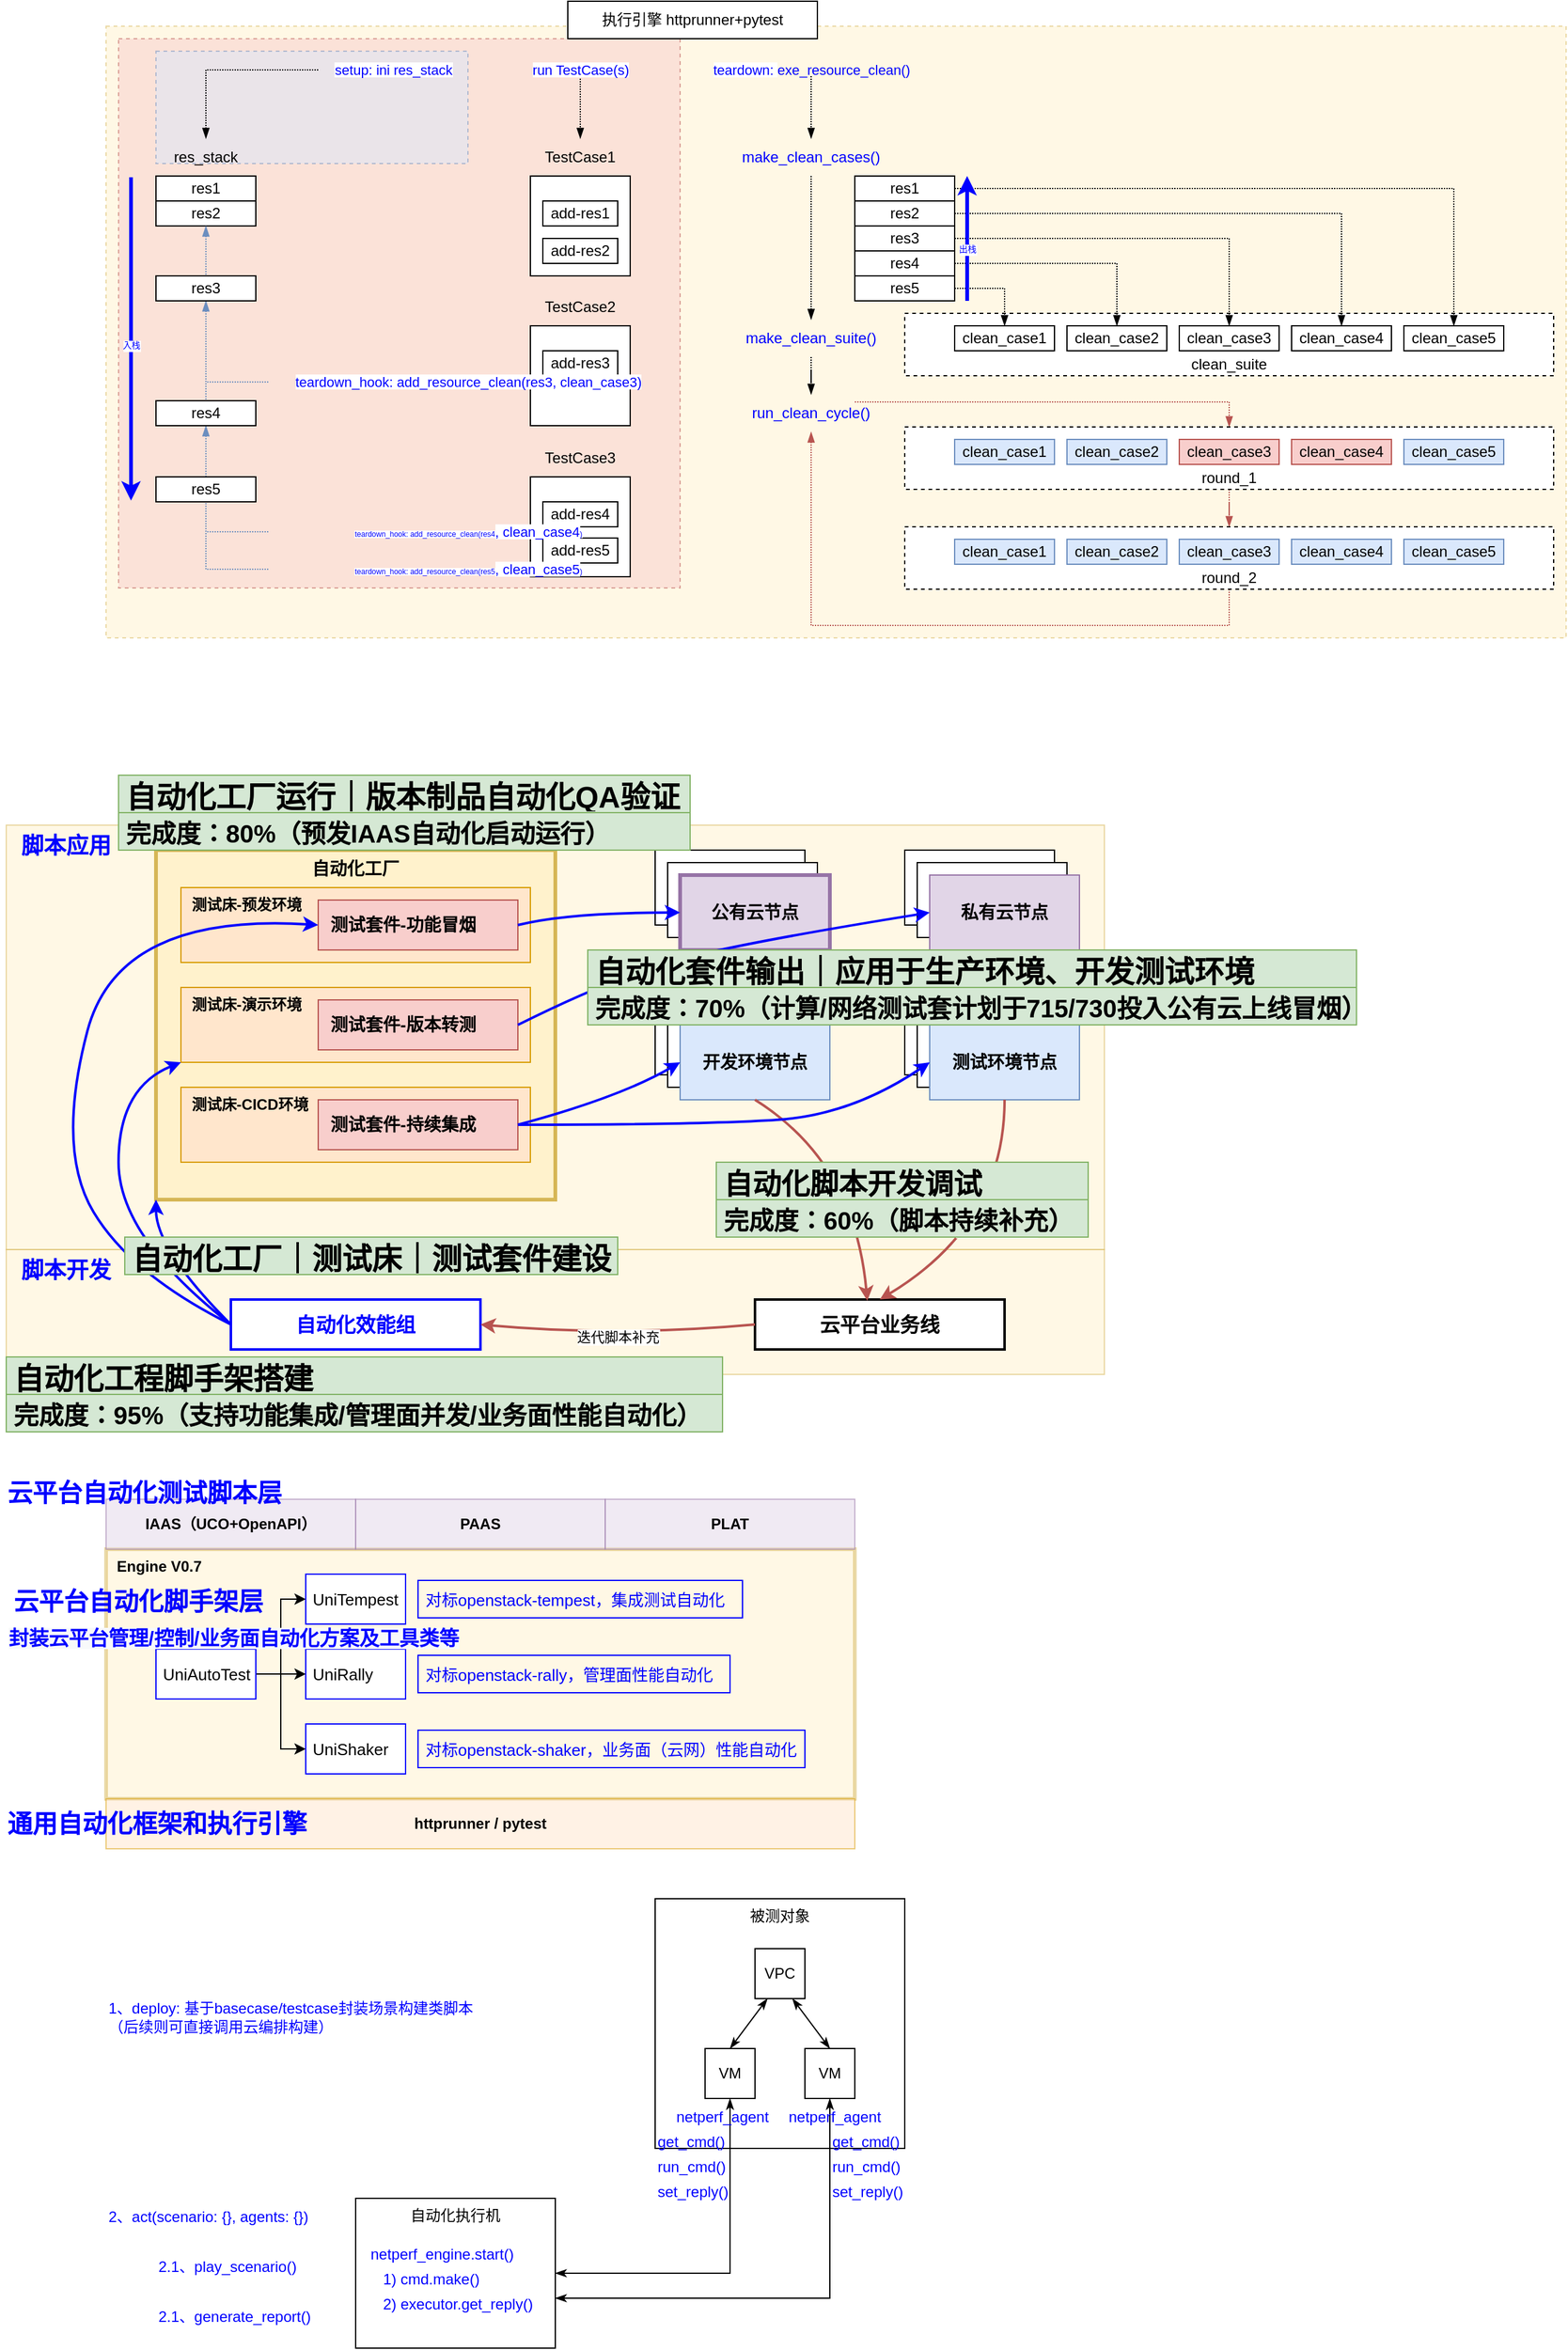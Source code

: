 <mxfile version="18.1.3" type="github">
  <diagram id="tJYI-PwVf6a4DiHToEBC" name="Page-1">
    <mxGraphModel dx="1398" dy="851" grid="1" gridSize="10" guides="1" tooltips="1" connect="1" arrows="1" fold="1" page="1" pageScale="1" pageWidth="4681" pageHeight="3300" math="0" shadow="0">
      <root>
        <mxCell id="0" />
        <mxCell id="1" parent="0" />
        <mxCell id="fPziYvJjwXNe1aWvXMM7-13" value="&amp;nbsp; 脚本应用" style="rounded=0;whiteSpace=wrap;html=1;opacity=50;align=left;verticalAlign=top;fontStyle=1;fontSize=18;fillColor=#fff2cc;strokeColor=#d6b656;fontColor=#0000FF;" vertex="1" parent="1">
          <mxGeometry x="240" y="860" width="880" height="340" as="geometry" />
        </mxCell>
        <mxCell id="QwB-2bUipLfEEIExWKxn-86" value="&amp;nbsp; 脚本开发" style="rounded=0;whiteSpace=wrap;html=1;opacity=50;align=left;verticalAlign=top;fontStyle=1;fontSize=18;fillColor=#fff2cc;strokeColor=#d6b656;fontColor=#0000FF;" parent="1" vertex="1">
          <mxGeometry x="240" y="1200" width="880" height="100" as="geometry" />
        </mxCell>
        <mxCell id="QwB-2bUipLfEEIExWKxn-65" value="被测对象" style="rounded=0;whiteSpace=wrap;html=1;align=center;verticalAlign=top;" parent="1" vertex="1">
          <mxGeometry x="760" y="1720" width="200" height="200" as="geometry" />
        </mxCell>
        <mxCell id="QwB-2bUipLfEEIExWKxn-44" value="&amp;nbsp; Engine V0.7" style="rounded=0;whiteSpace=wrap;html=1;fillColor=#fff2cc;strokeColor=#d6b656;opacity=50;align=left;verticalAlign=top;fontStyle=1;strokeWidth=3;" parent="1" vertex="1">
          <mxGeometry x="320" y="1440" width="600" height="200" as="geometry" />
        </mxCell>
        <mxCell id="ZSM1N3qtKj9A48DfGGsL-1" value="" style="rounded=0;whiteSpace=wrap;html=1;fontFamily=Courier New;fontSize=7;fillColor=#fff2cc;strokeColor=#d6b656;dashed=1;opacity=50;" parent="1" vertex="1">
          <mxGeometry x="320" y="220" width="1170" height="490" as="geometry" />
        </mxCell>
        <mxCell id="ZSM1N3qtKj9A48DfGGsL-2" value="" style="rounded=0;whiteSpace=wrap;html=1;fontFamily=Courier New;fontSize=7;fillColor=#f8cecc;strokeColor=#b85450;dashed=1;opacity=50;" parent="1" vertex="1">
          <mxGeometry x="330" y="230" width="450" height="440" as="geometry" />
        </mxCell>
        <mxCell id="ZSM1N3qtKj9A48DfGGsL-3" value="clean_suite" style="rounded=0;whiteSpace=wrap;html=1;dashed=1;verticalAlign=bottom;" parent="1" vertex="1">
          <mxGeometry x="960" y="450" width="520" height="50" as="geometry" />
        </mxCell>
        <mxCell id="ZSM1N3qtKj9A48DfGGsL-4" value="" style="rounded=0;whiteSpace=wrap;html=1;fontFamily=Courier New;fontSize=7;fillColor=#dae8fc;strokeColor=#6c8ebf;dashed=1;opacity=50;" parent="1" vertex="1">
          <mxGeometry x="360" y="240" width="250" height="90" as="geometry" />
        </mxCell>
        <mxCell id="ZSM1N3qtKj9A48DfGGsL-5" value="res1" style="rounded=0;whiteSpace=wrap;html=1;" parent="1" vertex="1">
          <mxGeometry x="360" y="340" width="80" height="20" as="geometry" />
        </mxCell>
        <mxCell id="ZSM1N3qtKj9A48DfGGsL-6" value="res2" style="rounded=0;whiteSpace=wrap;html=1;" parent="1" vertex="1">
          <mxGeometry x="360" y="360" width="80" height="20" as="geometry" />
        </mxCell>
        <mxCell id="ZSM1N3qtKj9A48DfGGsL-7" value="res_stack" style="text;html=1;strokeColor=none;fillColor=none;align=center;verticalAlign=middle;whiteSpace=wrap;rounded=0;fontSize=12;" parent="1" vertex="1">
          <mxGeometry x="370" y="310" width="60" height="30" as="geometry" />
        </mxCell>
        <mxCell id="ZSM1N3qtKj9A48DfGGsL-8" value="" style="whiteSpace=wrap;html=1;aspect=fixed;" parent="1" vertex="1">
          <mxGeometry x="660" y="340" width="80" height="80" as="geometry" />
        </mxCell>
        <mxCell id="ZSM1N3qtKj9A48DfGGsL-9" value="TestCase1" style="text;html=1;strokeColor=none;fillColor=none;align=center;verticalAlign=middle;whiteSpace=wrap;rounded=0;" parent="1" vertex="1">
          <mxGeometry x="670" y="310" width="60" height="30" as="geometry" />
        </mxCell>
        <mxCell id="ZSM1N3qtKj9A48DfGGsL-10" value="add-res1" style="rounded=0;whiteSpace=wrap;html=1;" parent="1" vertex="1">
          <mxGeometry x="670" y="360" width="60" height="20" as="geometry" />
        </mxCell>
        <mxCell id="ZSM1N3qtKj9A48DfGGsL-11" value="add-res2" style="rounded=0;whiteSpace=wrap;html=1;" parent="1" vertex="1">
          <mxGeometry x="670" y="390" width="60" height="20" as="geometry" />
        </mxCell>
        <mxCell id="ZSM1N3qtKj9A48DfGGsL-12" value="" style="whiteSpace=wrap;html=1;aspect=fixed;" parent="1" vertex="1">
          <mxGeometry x="660" y="460" width="80" height="80" as="geometry" />
        </mxCell>
        <mxCell id="ZSM1N3qtKj9A48DfGGsL-13" value="TestCase2" style="text;html=1;strokeColor=none;fillColor=none;align=center;verticalAlign=middle;whiteSpace=wrap;rounded=0;" parent="1" vertex="1">
          <mxGeometry x="670" y="430" width="60" height="30" as="geometry" />
        </mxCell>
        <mxCell id="ZSM1N3qtKj9A48DfGGsL-14" value="add-res3" style="rounded=0;whiteSpace=wrap;html=1;" parent="1" vertex="1">
          <mxGeometry x="670" y="480" width="60" height="20" as="geometry" />
        </mxCell>
        <mxCell id="ZSM1N3qtKj9A48DfGGsL-15" value="" style="whiteSpace=wrap;html=1;aspect=fixed;" parent="1" vertex="1">
          <mxGeometry x="660" y="581" width="80" height="80" as="geometry" />
        </mxCell>
        <mxCell id="ZSM1N3qtKj9A48DfGGsL-16" value="TestCase3" style="text;html=1;strokeColor=none;fillColor=none;align=center;verticalAlign=middle;whiteSpace=wrap;rounded=0;" parent="1" vertex="1">
          <mxGeometry x="670" y="551" width="60" height="30" as="geometry" />
        </mxCell>
        <mxCell id="ZSM1N3qtKj9A48DfGGsL-17" value="add-res4" style="rounded=0;whiteSpace=wrap;html=1;" parent="1" vertex="1">
          <mxGeometry x="670" y="601" width="60" height="20" as="geometry" />
        </mxCell>
        <mxCell id="ZSM1N3qtKj9A48DfGGsL-18" value="add-res5" style="rounded=0;whiteSpace=wrap;html=1;" parent="1" vertex="1">
          <mxGeometry x="670" y="630" width="60" height="20" as="geometry" />
        </mxCell>
        <mxCell id="ZSM1N3qtKj9A48DfGGsL-19" style="edgeStyle=orthogonalEdgeStyle;rounded=0;orthogonalLoop=1;jettySize=auto;html=1;entryX=0.5;entryY=1;entryDx=0;entryDy=0;dashed=1;dashPattern=1 1;fontFamily=Courier New;fontSize=7;fontColor=#0000FF;endArrow=blockThin;endFill=1;strokeWidth=1;fillColor=#dae8fc;strokeColor=#6c8ebf;" parent="1" source="ZSM1N3qtKj9A48DfGGsL-20" target="ZSM1N3qtKj9A48DfGGsL-6" edge="1">
          <mxGeometry relative="1" as="geometry">
            <Array as="points">
              <mxPoint x="400" y="505" />
            </Array>
          </mxGeometry>
        </mxCell>
        <mxCell id="ZSM1N3qtKj9A48DfGGsL-20" value="&lt;span style=&quot;font-size: 11px; background-color: rgb(255, 255, 255);&quot;&gt;teardown_hook: add_resource_clean(res3, clean_case3)&lt;/span&gt;" style="text;html=1;align=center;verticalAlign=middle;resizable=0;points=[];autosize=1;strokeColor=none;fillColor=none;fontSize=7;fontColor=#0000FF;" parent="1" vertex="1">
          <mxGeometry x="450" y="500" width="320" height="10" as="geometry" />
        </mxCell>
        <mxCell id="ZSM1N3qtKj9A48DfGGsL-21" style="edgeStyle=orthogonalEdgeStyle;rounded=0;orthogonalLoop=1;jettySize=auto;html=1;entryX=0.5;entryY=1;entryDx=0;entryDy=0;dashed=1;dashPattern=1 1;fontFamily=Courier New;fontSize=7;fontColor=#0000FF;endArrow=blockThin;endFill=1;strokeWidth=1;fillColor=#dae8fc;strokeColor=#6c8ebf;" parent="1" source="ZSM1N3qtKj9A48DfGGsL-22" target="ZSM1N3qtKj9A48DfGGsL-25" edge="1">
          <mxGeometry relative="1" as="geometry">
            <Array as="points">
              <mxPoint x="400" y="625" />
            </Array>
          </mxGeometry>
        </mxCell>
        <mxCell id="ZSM1N3qtKj9A48DfGGsL-22" value="&lt;span style=&quot;font-size: 6px; background-color: rgb(255, 255, 255);&quot;&gt;teardown_hook: add_resource_clean(res4&lt;/span&gt;&lt;span style=&quot;font-size: 11px; background-color: rgb(255, 255, 255);&quot;&gt;, clean_case4&lt;/span&gt;&lt;span style=&quot;font-size: 6px; background-color: rgb(255, 255, 255);&quot;&gt;)&lt;/span&gt;" style="text;html=1;align=center;verticalAlign=middle;resizable=0;points=[];autosize=1;strokeColor=none;fillColor=none;fontSize=6;fontColor=#0000FF;" parent="1" vertex="1">
          <mxGeometry x="450" y="620" width="320" height="10" as="geometry" />
        </mxCell>
        <mxCell id="ZSM1N3qtKj9A48DfGGsL-23" style="edgeStyle=orthogonalEdgeStyle;rounded=0;orthogonalLoop=1;jettySize=auto;html=1;entryX=0.5;entryY=1;entryDx=0;entryDy=0;dashed=1;dashPattern=1 1;fontFamily=Courier New;fontSize=7;fontColor=#0000FF;endArrow=blockThin;endFill=1;strokeWidth=1;fillColor=#dae8fc;strokeColor=#6c8ebf;" parent="1" source="ZSM1N3qtKj9A48DfGGsL-24" target="ZSM1N3qtKj9A48DfGGsL-26" edge="1">
          <mxGeometry relative="1" as="geometry">
            <Array as="points">
              <mxPoint x="400" y="655" />
            </Array>
          </mxGeometry>
        </mxCell>
        <mxCell id="ZSM1N3qtKj9A48DfGGsL-24" value="&lt;span style=&quot;font-size: 6px; background-color: rgb(255, 255, 255);&quot;&gt;teardown_hook: add_resource_clean(res5&lt;/span&gt;&lt;span style=&quot;font-size: 11px; background-color: rgb(255, 255, 255);&quot;&gt;, clean_case5&lt;/span&gt;&lt;span style=&quot;font-size: 6px; background-color: rgb(255, 255, 255);&quot;&gt;)&lt;/span&gt;" style="text;html=1;align=center;verticalAlign=middle;resizable=0;points=[];autosize=1;strokeColor=none;fillColor=none;fontSize=6;fontColor=#0000FF;" parent="1" vertex="1">
          <mxGeometry x="450" y="650" width="320" height="10" as="geometry" />
        </mxCell>
        <mxCell id="ZSM1N3qtKj9A48DfGGsL-25" value="res3" style="rounded=0;whiteSpace=wrap;html=1;" parent="1" vertex="1">
          <mxGeometry x="360" y="420" width="80" height="20" as="geometry" />
        </mxCell>
        <mxCell id="ZSM1N3qtKj9A48DfGGsL-26" value="res4" style="rounded=0;whiteSpace=wrap;html=1;" parent="1" vertex="1">
          <mxGeometry x="360" y="520" width="80" height="20" as="geometry" />
        </mxCell>
        <mxCell id="ZSM1N3qtKj9A48DfGGsL-27" value="res5" style="rounded=0;whiteSpace=wrap;html=1;" parent="1" vertex="1">
          <mxGeometry x="360" y="581" width="80" height="20" as="geometry" />
        </mxCell>
        <mxCell id="ZSM1N3qtKj9A48DfGGsL-28" style="edgeStyle=orthogonalEdgeStyle;rounded=0;orthogonalLoop=1;jettySize=auto;html=1;entryX=0.5;entryY=0;entryDx=0;entryDy=0;dashed=1;dashPattern=1 1;fontFamily=Courier New;fontSize=7;fontColor=#00CC00;endArrow=blockThin;endFill=1;strokeWidth=1;" parent="1" source="ZSM1N3qtKj9A48DfGGsL-29" target="ZSM1N3qtKj9A48DfGGsL-7" edge="1">
          <mxGeometry relative="1" as="geometry">
            <Array as="points">
              <mxPoint x="400" y="255" />
            </Array>
          </mxGeometry>
        </mxCell>
        <mxCell id="ZSM1N3qtKj9A48DfGGsL-29" value="&lt;span style=&quot;font-size: 11px; background-color: rgb(255, 255, 255);&quot;&gt;setup: ini res_stack&lt;/span&gt;" style="text;html=1;align=center;verticalAlign=middle;resizable=0;points=[];autosize=1;strokeColor=none;fillColor=none;fontSize=7;fontColor=#0000FF;" parent="1" vertex="1">
          <mxGeometry x="490" y="250" width="120" height="10" as="geometry" />
        </mxCell>
        <mxCell id="ZSM1N3qtKj9A48DfGGsL-30" style="edgeStyle=orthogonalEdgeStyle;rounded=0;orthogonalLoop=1;jettySize=auto;html=1;entryX=0.5;entryY=0;entryDx=0;entryDy=0;dashed=1;dashPattern=1 1;fontFamily=Courier New;fontSize=7;fontColor=#00CC00;endArrow=blockThin;endFill=1;strokeWidth=1;" parent="1" source="ZSM1N3qtKj9A48DfGGsL-31" target="ZSM1N3qtKj9A48DfGGsL-9" edge="1">
          <mxGeometry relative="1" as="geometry" />
        </mxCell>
        <mxCell id="ZSM1N3qtKj9A48DfGGsL-31" value="&lt;span style=&quot;font-size: 11px; background-color: rgb(255, 255, 255);&quot;&gt;run TestCase(s)&lt;/span&gt;" style="text;html=1;align=center;verticalAlign=middle;resizable=0;points=[];autosize=1;strokeColor=none;fillColor=none;fontSize=7;fontColor=#0000FF;" parent="1" vertex="1">
          <mxGeometry x="650" y="250" width="100" height="10" as="geometry" />
        </mxCell>
        <mxCell id="ZSM1N3qtKj9A48DfGGsL-32" style="edgeStyle=orthogonalEdgeStyle;rounded=0;orthogonalLoop=1;jettySize=auto;html=1;entryX=0.5;entryY=0;entryDx=0;entryDy=0;dashed=1;dashPattern=1 1;fontFamily=Courier New;fontSize=7;fontColor=#00CC00;endArrow=blockThin;endFill=1;strokeWidth=1;" parent="1" source="ZSM1N3qtKj9A48DfGGsL-33" target="ZSM1N3qtKj9A48DfGGsL-53" edge="1">
          <mxGeometry relative="1" as="geometry" />
        </mxCell>
        <mxCell id="ZSM1N3qtKj9A48DfGGsL-33" value="&lt;span style=&quot;font-size: 11px; background-color: rgb(255, 255, 255);&quot;&gt;teardown:&amp;nbsp;&lt;/span&gt;&lt;span style=&quot;font-size: 11px;&quot;&gt;exe_resource_clean()&lt;/span&gt;" style="text;html=1;align=center;verticalAlign=middle;resizable=0;points=[];autosize=1;strokeColor=none;fillColor=none;fontSize=7;fontColor=#0000FF;" parent="1" vertex="1">
          <mxGeometry x="790" y="250" width="190" height="10" as="geometry" />
        </mxCell>
        <mxCell id="ZSM1N3qtKj9A48DfGGsL-34" value="执行引擎 httprunner+pytest" style="rounded=0;whiteSpace=wrap;html=1;" parent="1" vertex="1">
          <mxGeometry x="690" y="200" width="200" height="30" as="geometry" />
        </mxCell>
        <mxCell id="ZSM1N3qtKj9A48DfGGsL-35" style="edgeStyle=orthogonalEdgeStyle;rounded=0;orthogonalLoop=1;jettySize=auto;html=1;dashed=1;dashPattern=1 1;fontFamily=Courier New;fontSize=7;fontColor=#00CC00;endArrow=blockThin;endFill=1;strokeWidth=1;" parent="1" source="ZSM1N3qtKj9A48DfGGsL-36" target="ZSM1N3qtKj9A48DfGGsL-55" edge="1">
          <mxGeometry relative="1" as="geometry" />
        </mxCell>
        <mxCell id="ZSM1N3qtKj9A48DfGGsL-36" value="make_clean_suite()" style="text;html=1;strokeColor=none;fillColor=none;align=center;verticalAlign=middle;whiteSpace=wrap;rounded=0;fontColor=#0000FF;" parent="1" vertex="1">
          <mxGeometry x="850" y="455" width="70" height="30" as="geometry" />
        </mxCell>
        <mxCell id="ZSM1N3qtKj9A48DfGGsL-37" style="edgeStyle=orthogonalEdgeStyle;rounded=0;orthogonalLoop=1;jettySize=auto;html=1;dashed=1;dashPattern=1 1;fontFamily=Courier New;fontSize=7;fontColor=#00CC00;endArrow=blockThin;endFill=1;strokeWidth=1;" parent="1" source="ZSM1N3qtKj9A48DfGGsL-38" target="ZSM1N3qtKj9A48DfGGsL-51" edge="1">
          <mxGeometry relative="1" as="geometry" />
        </mxCell>
        <mxCell id="ZSM1N3qtKj9A48DfGGsL-38" value="res1" style="rounded=0;whiteSpace=wrap;html=1;" parent="1" vertex="1">
          <mxGeometry x="920" y="340" width="80" height="20" as="geometry" />
        </mxCell>
        <mxCell id="ZSM1N3qtKj9A48DfGGsL-39" style="edgeStyle=orthogonalEdgeStyle;rounded=0;orthogonalLoop=1;jettySize=auto;html=1;dashed=1;dashPattern=1 1;fontFamily=Courier New;fontSize=7;fontColor=#00CC00;endArrow=blockThin;endFill=1;strokeWidth=1;" parent="1" source="ZSM1N3qtKj9A48DfGGsL-40" target="ZSM1N3qtKj9A48DfGGsL-50" edge="1">
          <mxGeometry relative="1" as="geometry" />
        </mxCell>
        <mxCell id="ZSM1N3qtKj9A48DfGGsL-40" value="res2" style="rounded=0;whiteSpace=wrap;html=1;" parent="1" vertex="1">
          <mxGeometry x="920" y="360" width="80" height="20" as="geometry" />
        </mxCell>
        <mxCell id="ZSM1N3qtKj9A48DfGGsL-41" style="edgeStyle=orthogonalEdgeStyle;rounded=0;orthogonalLoop=1;jettySize=auto;html=1;entryX=0.5;entryY=0;entryDx=0;entryDy=0;dashed=1;dashPattern=1 1;fontFamily=Courier New;fontSize=7;fontColor=#00CC00;endArrow=blockThin;endFill=1;strokeWidth=1;" parent="1" source="ZSM1N3qtKj9A48DfGGsL-42" target="ZSM1N3qtKj9A48DfGGsL-49" edge="1">
          <mxGeometry relative="1" as="geometry" />
        </mxCell>
        <mxCell id="ZSM1N3qtKj9A48DfGGsL-42" value="res3" style="rounded=0;whiteSpace=wrap;html=1;" parent="1" vertex="1">
          <mxGeometry x="920" y="380" width="80" height="20" as="geometry" />
        </mxCell>
        <mxCell id="ZSM1N3qtKj9A48DfGGsL-43" style="edgeStyle=orthogonalEdgeStyle;rounded=0;orthogonalLoop=1;jettySize=auto;html=1;entryX=0.5;entryY=0;entryDx=0;entryDy=0;dashed=1;dashPattern=1 1;fontFamily=Courier New;fontSize=7;fontColor=#00CC00;endArrow=blockThin;endFill=1;strokeWidth=1;" parent="1" source="ZSM1N3qtKj9A48DfGGsL-44" target="ZSM1N3qtKj9A48DfGGsL-48" edge="1">
          <mxGeometry relative="1" as="geometry" />
        </mxCell>
        <mxCell id="ZSM1N3qtKj9A48DfGGsL-44" value="res4" style="rounded=0;whiteSpace=wrap;html=1;" parent="1" vertex="1">
          <mxGeometry x="920" y="400" width="80" height="20" as="geometry" />
        </mxCell>
        <mxCell id="ZSM1N3qtKj9A48DfGGsL-45" style="edgeStyle=orthogonalEdgeStyle;rounded=0;orthogonalLoop=1;jettySize=auto;html=1;entryX=0.5;entryY=0;entryDx=0;entryDy=0;dashed=1;dashPattern=1 1;fontFamily=Courier New;fontSize=7;fontColor=#00CC00;endArrow=blockThin;endFill=1;strokeWidth=1;" parent="1" source="ZSM1N3qtKj9A48DfGGsL-46" target="ZSM1N3qtKj9A48DfGGsL-47" edge="1">
          <mxGeometry relative="1" as="geometry">
            <Array as="points">
              <mxPoint x="1040" y="430" />
            </Array>
          </mxGeometry>
        </mxCell>
        <mxCell id="ZSM1N3qtKj9A48DfGGsL-46" value="res5" style="rounded=0;whiteSpace=wrap;html=1;" parent="1" vertex="1">
          <mxGeometry x="920" y="420" width="80" height="20" as="geometry" />
        </mxCell>
        <mxCell id="ZSM1N3qtKj9A48DfGGsL-47" value="clean_case1" style="rounded=0;whiteSpace=wrap;html=1;" parent="1" vertex="1">
          <mxGeometry x="1000" y="460" width="80" height="20" as="geometry" />
        </mxCell>
        <mxCell id="ZSM1N3qtKj9A48DfGGsL-48" value="clean_case2" style="rounded=0;whiteSpace=wrap;html=1;" parent="1" vertex="1">
          <mxGeometry x="1090" y="460" width="80" height="20" as="geometry" />
        </mxCell>
        <mxCell id="ZSM1N3qtKj9A48DfGGsL-49" value="clean_case3" style="rounded=0;whiteSpace=wrap;html=1;" parent="1" vertex="1">
          <mxGeometry x="1180" y="460" width="80" height="20" as="geometry" />
        </mxCell>
        <mxCell id="ZSM1N3qtKj9A48DfGGsL-50" value="clean_case4" style="rounded=0;whiteSpace=wrap;html=1;" parent="1" vertex="1">
          <mxGeometry x="1270" y="460" width="80" height="20" as="geometry" />
        </mxCell>
        <mxCell id="ZSM1N3qtKj9A48DfGGsL-51" value="clean_case5" style="rounded=0;whiteSpace=wrap;html=1;" parent="1" vertex="1">
          <mxGeometry x="1360" y="460" width="80" height="20" as="geometry" />
        </mxCell>
        <mxCell id="ZSM1N3qtKj9A48DfGGsL-52" style="edgeStyle=orthogonalEdgeStyle;rounded=0;orthogonalLoop=1;jettySize=auto;html=1;dashed=1;dashPattern=1 1;fontFamily=Courier New;fontSize=7;fontColor=#00CC00;endArrow=blockThin;endFill=1;strokeWidth=1;" parent="1" source="ZSM1N3qtKj9A48DfGGsL-53" target="ZSM1N3qtKj9A48DfGGsL-36" edge="1">
          <mxGeometry relative="1" as="geometry" />
        </mxCell>
        <mxCell id="ZSM1N3qtKj9A48DfGGsL-53" value="make_clean_cases()" style="text;html=1;strokeColor=none;fillColor=none;align=center;verticalAlign=middle;whiteSpace=wrap;rounded=0;fontColor=#0000FF;" parent="1" vertex="1">
          <mxGeometry x="850" y="310" width="70" height="30" as="geometry" />
        </mxCell>
        <mxCell id="ZSM1N3qtKj9A48DfGGsL-54" style="edgeStyle=orthogonalEdgeStyle;rounded=0;orthogonalLoop=1;jettySize=auto;html=1;entryX=0.5;entryY=0;entryDx=0;entryDy=0;dashed=1;dashPattern=1 1;fontFamily=Courier New;fontSize=7;fontColor=#00CC00;endArrow=blockThin;endFill=1;strokeWidth=1;fillColor=#f8cecc;strokeColor=#b85450;" parent="1" source="ZSM1N3qtKj9A48DfGGsL-55" target="ZSM1N3qtKj9A48DfGGsL-57" edge="1">
          <mxGeometry relative="1" as="geometry">
            <Array as="points">
              <mxPoint x="1220" y="521" />
            </Array>
          </mxGeometry>
        </mxCell>
        <mxCell id="ZSM1N3qtKj9A48DfGGsL-55" value="run_clean_cycle()" style="text;html=1;strokeColor=none;fillColor=none;align=center;verticalAlign=middle;whiteSpace=wrap;rounded=0;fontColor=#0000FF;" parent="1" vertex="1">
          <mxGeometry x="850" y="515" width="70" height="30" as="geometry" />
        </mxCell>
        <mxCell id="ZSM1N3qtKj9A48DfGGsL-56" style="edgeStyle=orthogonalEdgeStyle;rounded=0;orthogonalLoop=1;jettySize=auto;html=1;entryX=0.5;entryY=0;entryDx=0;entryDy=0;dashed=1;dashPattern=1 1;fontFamily=Courier New;fontSize=7;fontColor=#00CC00;endArrow=blockThin;endFill=1;strokeWidth=1;fillColor=#f8cecc;strokeColor=#b85450;" parent="1" source="ZSM1N3qtKj9A48DfGGsL-57" target="ZSM1N3qtKj9A48DfGGsL-64" edge="1">
          <mxGeometry relative="1" as="geometry" />
        </mxCell>
        <mxCell id="ZSM1N3qtKj9A48DfGGsL-57" value="round_1" style="rounded=0;whiteSpace=wrap;html=1;dashed=1;verticalAlign=bottom;" parent="1" vertex="1">
          <mxGeometry x="960" y="541" width="520" height="50" as="geometry" />
        </mxCell>
        <mxCell id="ZSM1N3qtKj9A48DfGGsL-58" value="clean_case1" style="rounded=0;whiteSpace=wrap;html=1;fillColor=#dae8fc;strokeColor=#6c8ebf;" parent="1" vertex="1">
          <mxGeometry x="1000" y="551" width="80" height="20" as="geometry" />
        </mxCell>
        <mxCell id="ZSM1N3qtKj9A48DfGGsL-59" value="clean_case2" style="rounded=0;whiteSpace=wrap;html=1;fillColor=#dae8fc;strokeColor=#6c8ebf;" parent="1" vertex="1">
          <mxGeometry x="1090" y="551" width="80" height="20" as="geometry" />
        </mxCell>
        <mxCell id="ZSM1N3qtKj9A48DfGGsL-60" value="clean_case3" style="rounded=0;whiteSpace=wrap;html=1;fillColor=#f8cecc;strokeColor=#b85450;" parent="1" vertex="1">
          <mxGeometry x="1180" y="551" width="80" height="20" as="geometry" />
        </mxCell>
        <mxCell id="ZSM1N3qtKj9A48DfGGsL-61" value="clean_case4" style="rounded=0;whiteSpace=wrap;html=1;fillColor=#f8cecc;strokeColor=#b85450;" parent="1" vertex="1">
          <mxGeometry x="1270" y="551" width="80" height="20" as="geometry" />
        </mxCell>
        <mxCell id="ZSM1N3qtKj9A48DfGGsL-62" value="clean_case5" style="rounded=0;whiteSpace=wrap;html=1;fillColor=#dae8fc;strokeColor=#6c8ebf;" parent="1" vertex="1">
          <mxGeometry x="1360" y="551" width="80" height="20" as="geometry" />
        </mxCell>
        <mxCell id="ZSM1N3qtKj9A48DfGGsL-63" style="edgeStyle=orthogonalEdgeStyle;rounded=0;orthogonalLoop=1;jettySize=auto;html=1;entryX=0.5;entryY=1;entryDx=0;entryDy=0;dashed=1;dashPattern=1 1;fontFamily=Courier New;fontSize=7;fontColor=#00CC00;endArrow=blockThin;endFill=1;strokeWidth=1;exitX=0.5;exitY=1;exitDx=0;exitDy=0;fillColor=#f8cecc;strokeColor=#b85450;" parent="1" source="ZSM1N3qtKj9A48DfGGsL-64" target="ZSM1N3qtKj9A48DfGGsL-55" edge="1">
          <mxGeometry relative="1" as="geometry">
            <mxPoint x="960" y="720" as="sourcePoint" />
            <Array as="points">
              <mxPoint x="1220" y="700" />
              <mxPoint x="885" y="700" />
            </Array>
          </mxGeometry>
        </mxCell>
        <mxCell id="ZSM1N3qtKj9A48DfGGsL-64" value="round_2" style="rounded=0;whiteSpace=wrap;html=1;dashed=1;verticalAlign=bottom;" parent="1" vertex="1">
          <mxGeometry x="960" y="621" width="520" height="50" as="geometry" />
        </mxCell>
        <mxCell id="ZSM1N3qtKj9A48DfGGsL-65" value="clean_case1" style="rounded=0;whiteSpace=wrap;html=1;fillColor=#dae8fc;strokeColor=#6c8ebf;" parent="1" vertex="1">
          <mxGeometry x="1000" y="631" width="80" height="20" as="geometry" />
        </mxCell>
        <mxCell id="ZSM1N3qtKj9A48DfGGsL-66" value="clean_case2" style="rounded=0;whiteSpace=wrap;html=1;fillColor=#dae8fc;strokeColor=#6c8ebf;" parent="1" vertex="1">
          <mxGeometry x="1090" y="631" width="80" height="20" as="geometry" />
        </mxCell>
        <mxCell id="ZSM1N3qtKj9A48DfGGsL-67" value="clean_case3" style="rounded=0;whiteSpace=wrap;html=1;fillColor=#dae8fc;strokeColor=#6c8ebf;" parent="1" vertex="1">
          <mxGeometry x="1180" y="631" width="80" height="20" as="geometry" />
        </mxCell>
        <mxCell id="ZSM1N3qtKj9A48DfGGsL-68" value="clean_case4" style="rounded=0;whiteSpace=wrap;html=1;fillColor=#dae8fc;strokeColor=#6c8ebf;" parent="1" vertex="1">
          <mxGeometry x="1270" y="631" width="80" height="20" as="geometry" />
        </mxCell>
        <mxCell id="ZSM1N3qtKj9A48DfGGsL-69" value="clean_case5" style="rounded=0;whiteSpace=wrap;html=1;fillColor=#dae8fc;strokeColor=#6c8ebf;" parent="1" vertex="1">
          <mxGeometry x="1360" y="631" width="80" height="20" as="geometry" />
        </mxCell>
        <mxCell id="ZSM1N3qtKj9A48DfGGsL-70" value="" style="endArrow=classic;html=1;rounded=0;fontFamily=Courier New;fontSize=7;fontColor=#0000FF;strokeWidth=3;fillColor=#dae8fc;strokeColor=#0000FF;" parent="1" edge="1">
          <mxGeometry width="50" height="50" relative="1" as="geometry">
            <mxPoint x="340" y="341.0" as="sourcePoint" />
            <mxPoint x="340" y="600" as="targetPoint" />
          </mxGeometry>
        </mxCell>
        <mxCell id="ZSM1N3qtKj9A48DfGGsL-71" value="入栈" style="edgeLabel;html=1;align=center;verticalAlign=middle;resizable=0;points=[];fontSize=7;fontFamily=Courier New;fontColor=#0000FF;" parent="ZSM1N3qtKj9A48DfGGsL-70" vertex="1" connectable="0">
          <mxGeometry x="0.04" relative="1" as="geometry">
            <mxPoint as="offset" />
          </mxGeometry>
        </mxCell>
        <mxCell id="ZSM1N3qtKj9A48DfGGsL-72" value="" style="endArrow=classic;html=1;rounded=0;fontFamily=Courier New;fontSize=7;fontColor=#0000FF;strokeWidth=3;fillColor=#dae8fc;strokeColor=#0000FF;" parent="1" edge="1">
          <mxGeometry width="50" height="50" relative="1" as="geometry">
            <mxPoint x="1010" y="440" as="sourcePoint" />
            <mxPoint x="1010" y="340" as="targetPoint" />
          </mxGeometry>
        </mxCell>
        <mxCell id="ZSM1N3qtKj9A48DfGGsL-73" value="出栈" style="edgeLabel;html=1;align=center;verticalAlign=middle;resizable=0;points=[];fontSize=7;fontFamily=Courier New;fontColor=#0000FF;" parent="ZSM1N3qtKj9A48DfGGsL-72" vertex="1" connectable="0">
          <mxGeometry x="-0.171" relative="1" as="geometry">
            <mxPoint as="offset" />
          </mxGeometry>
        </mxCell>
        <mxCell id="QwB-2bUipLfEEIExWKxn-1" value="自动化工厂" style="rounded=0;whiteSpace=wrap;html=1;verticalAlign=top;strokeWidth=3;fillColor=#fff2cc;strokeColor=#d6b656;fontSize=14;fontStyle=1" parent="1" vertex="1">
          <mxGeometry x="360" y="880" width="320" height="280" as="geometry" />
        </mxCell>
        <mxCell id="QwB-2bUipLfEEIExWKxn-2" value="公有云节点" style="rounded=0;whiteSpace=wrap;html=1;fontSize=14;fontStyle=1" parent="1" vertex="1">
          <mxGeometry x="760" y="880" width="120" height="60" as="geometry" />
        </mxCell>
        <mxCell id="QwB-2bUipLfEEIExWKxn-3" value="私有云节点" style="rounded=0;whiteSpace=wrap;html=1;fontSize=14;fontStyle=1" parent="1" vertex="1">
          <mxGeometry x="960" y="880" width="120" height="60" as="geometry" />
        </mxCell>
        <mxCell id="QwB-2bUipLfEEIExWKxn-4" value="公有云节点" style="rounded=0;whiteSpace=wrap;html=1;fontSize=14;fontStyle=1" parent="1" vertex="1">
          <mxGeometry x="770" y="890" width="120" height="60" as="geometry" />
        </mxCell>
        <mxCell id="QwB-2bUipLfEEIExWKxn-5" value="公有云节点" style="rounded=0;whiteSpace=wrap;html=1;strokeWidth=3;fillColor=#e1d5e7;strokeColor=#9673a6;fontSize=14;fontStyle=1" parent="1" vertex="1">
          <mxGeometry x="780" y="900" width="120" height="60" as="geometry" />
        </mxCell>
        <mxCell id="QwB-2bUipLfEEIExWKxn-7" value="私有云节点" style="rounded=0;whiteSpace=wrap;html=1;fontSize=14;fontStyle=1" parent="1" vertex="1">
          <mxGeometry x="970" y="890" width="120" height="60" as="geometry" />
        </mxCell>
        <mxCell id="QwB-2bUipLfEEIExWKxn-8" value="私有云节点" style="rounded=0;whiteSpace=wrap;html=1;fillColor=#e1d5e7;strokeColor=#9673a6;fontSize=14;fontStyle=1" parent="1" vertex="1">
          <mxGeometry x="980" y="900" width="120" height="60" as="geometry" />
        </mxCell>
        <mxCell id="QwB-2bUipLfEEIExWKxn-10" value="&amp;nbsp; 测试床-预发环境" style="rounded=0;whiteSpace=wrap;html=1;align=left;verticalAlign=top;fillColor=#ffe6cc;strokeColor=#d79b00;fontSize=12;fontStyle=1" parent="1" vertex="1">
          <mxGeometry x="380" y="910" width="280" height="60" as="geometry" />
        </mxCell>
        <mxCell id="QwB-2bUipLfEEIExWKxn-11" value="&amp;nbsp; 测试床-演示环境" style="rounded=0;whiteSpace=wrap;html=1;align=left;verticalAlign=top;fillColor=#ffe6cc;strokeColor=#d79b00;fontSize=12;fontStyle=1" parent="1" vertex="1">
          <mxGeometry x="380" y="990" width="280" height="60" as="geometry" />
        </mxCell>
        <mxCell id="QwB-2bUipLfEEIExWKxn-12" value="开发环境节点" style="rounded=0;whiteSpace=wrap;html=1;fontSize=14;fontStyle=1" parent="1" vertex="1">
          <mxGeometry x="760" y="1000" width="120" height="60" as="geometry" />
        </mxCell>
        <mxCell id="QwB-2bUipLfEEIExWKxn-14" value="开发环境节点" style="rounded=0;whiteSpace=wrap;html=1;fontSize=14;fontStyle=1" parent="1" vertex="1">
          <mxGeometry x="770" y="1010" width="120" height="60" as="geometry" />
        </mxCell>
        <mxCell id="QwB-2bUipLfEEIExWKxn-15" value="开发环境节点" style="rounded=0;whiteSpace=wrap;html=1;fillColor=#dae8fc;strokeColor=#6c8ebf;fontSize=14;fontStyle=1" parent="1" vertex="1">
          <mxGeometry x="780" y="1020" width="120" height="60" as="geometry" />
        </mxCell>
        <mxCell id="QwB-2bUipLfEEIExWKxn-16" value="测试环境节点" style="rounded=0;whiteSpace=wrap;html=1;fontSize=14;fontStyle=1" parent="1" vertex="1">
          <mxGeometry x="960" y="1000" width="120" height="60" as="geometry" />
        </mxCell>
        <mxCell id="QwB-2bUipLfEEIExWKxn-17" value="测试环境节点" style="rounded=0;whiteSpace=wrap;html=1;fontSize=14;fontStyle=1" parent="1" vertex="1">
          <mxGeometry x="970" y="1010" width="120" height="60" as="geometry" />
        </mxCell>
        <mxCell id="QwB-2bUipLfEEIExWKxn-18" value="测试环境节点" style="rounded=0;whiteSpace=wrap;html=1;fillColor=#dae8fc;strokeColor=#6c8ebf;fontSize=14;fontStyle=1" parent="1" vertex="1">
          <mxGeometry x="980" y="1020" width="120" height="60" as="geometry" />
        </mxCell>
        <mxCell id="QwB-2bUipLfEEIExWKxn-19" value="&amp;nbsp; 测试床-CICD环境" style="rounded=0;whiteSpace=wrap;html=1;align=left;verticalAlign=top;fillColor=#ffe6cc;strokeColor=#d79b00;fontSize=12;fontStyle=1" parent="1" vertex="1">
          <mxGeometry x="380" y="1070" width="280" height="60" as="geometry" />
        </mxCell>
        <mxCell id="QwB-2bUipLfEEIExWKxn-20" value="&amp;nbsp; 测试套件-持续集成" style="rounded=0;whiteSpace=wrap;html=1;align=left;fillColor=#f8cecc;strokeColor=#b85450;fontSize=14;fontStyle=1" parent="1" vertex="1">
          <mxGeometry x="490" y="1080" width="160" height="40" as="geometry" />
        </mxCell>
        <mxCell id="QwB-2bUipLfEEIExWKxn-21" value="&amp;nbsp; 测试套件-版本转测" style="rounded=0;whiteSpace=wrap;html=1;align=left;fillColor=#f8cecc;strokeColor=#b85450;fontSize=14;fontStyle=1" parent="1" vertex="1">
          <mxGeometry x="490" y="1000" width="160" height="40" as="geometry" />
        </mxCell>
        <mxCell id="QwB-2bUipLfEEIExWKxn-22" value="&amp;nbsp; 测试套件-功能冒烟" style="rounded=0;whiteSpace=wrap;html=1;align=left;fillColor=#f8cecc;strokeColor=#b85450;fontSize=14;fontStyle=1" parent="1" vertex="1">
          <mxGeometry x="490" y="920" width="160" height="40" as="geometry" />
        </mxCell>
        <mxCell id="QwB-2bUipLfEEIExWKxn-23" value="自动化效能组" style="rounded=0;whiteSpace=wrap;html=1;fontColor=#0000FF;fontStyle=1;fontSize=16;strokeColor=#0000FF;strokeWidth=2;" parent="1" vertex="1">
          <mxGeometry x="420" y="1240" width="200" height="40" as="geometry" />
        </mxCell>
        <mxCell id="QwB-2bUipLfEEIExWKxn-24" value="云平台业务线" style="rounded=0;whiteSpace=wrap;html=1;fontSize=16;fontStyle=1;strokeWidth=2;" parent="1" vertex="1">
          <mxGeometry x="840" y="1240" width="200" height="40" as="geometry" />
        </mxCell>
        <mxCell id="QwB-2bUipLfEEIExWKxn-25" value="" style="curved=1;endArrow=classic;html=1;rounded=0;exitX=0;exitY=0.5;exitDx=0;exitDy=0;entryX=0;entryY=0.5;entryDx=0;entryDy=0;strokeWidth=2;fillColor=#f8cecc;strokeColor=#0000FF;" parent="1" source="QwB-2bUipLfEEIExWKxn-23" target="QwB-2bUipLfEEIExWKxn-22" edge="1">
          <mxGeometry width="50" height="50" relative="1" as="geometry">
            <mxPoint x="690" y="1230" as="sourcePoint" />
            <mxPoint x="740" y="1180" as="targetPoint" />
            <Array as="points">
              <mxPoint x="340" y="1220" />
              <mxPoint x="280" y="1120" />
              <mxPoint x="330" y="930" />
            </Array>
          </mxGeometry>
        </mxCell>
        <mxCell id="QwB-2bUipLfEEIExWKxn-26" value="" style="curved=1;endArrow=classic;html=1;rounded=0;exitX=0;exitY=0.5;exitDx=0;exitDy=0;entryX=0;entryY=1;entryDx=0;entryDy=0;strokeWidth=2;fillColor=#ffe6cc;strokeColor=#0000FF;" parent="1" source="QwB-2bUipLfEEIExWKxn-23" target="QwB-2bUipLfEEIExWKxn-11" edge="1">
          <mxGeometry width="50" height="50" relative="1" as="geometry">
            <mxPoint x="470" y="1270" as="sourcePoint" />
            <mxPoint x="500" y="950" as="targetPoint" />
            <Array as="points">
              <mxPoint x="330" y="1190" />
              <mxPoint x="330" y="1070" />
            </Array>
          </mxGeometry>
        </mxCell>
        <mxCell id="QwB-2bUipLfEEIExWKxn-27" value="" style="curved=1;endArrow=classic;html=1;rounded=0;exitX=0;exitY=0.5;exitDx=0;exitDy=0;entryX=0;entryY=1;entryDx=0;entryDy=0;fillColor=#fff2cc;strokeColor=#0000FF;strokeWidth=2;" parent="1" source="QwB-2bUipLfEEIExWKxn-23" target="QwB-2bUipLfEEIExWKxn-1" edge="1">
          <mxGeometry width="50" height="50" relative="1" as="geometry">
            <mxPoint x="470" y="1270" as="sourcePoint" />
            <mxPoint x="500" y="1030" as="targetPoint" />
            <Array as="points">
              <mxPoint x="360" y="1200" />
            </Array>
          </mxGeometry>
        </mxCell>
        <mxCell id="QwB-2bUipLfEEIExWKxn-29" value="" style="curved=1;endArrow=classic;html=1;rounded=0;exitX=1;exitY=0.5;exitDx=0;exitDy=0;entryX=0;entryY=0.5;entryDx=0;entryDy=0;strokeWidth=2;fillColor=#f8cecc;strokeColor=#0000FF;fontSize=14;fontStyle=1" parent="1" source="QwB-2bUipLfEEIExWKxn-22" target="QwB-2bUipLfEEIExWKxn-5" edge="1">
          <mxGeometry width="50" height="50" relative="1" as="geometry">
            <mxPoint x="690" y="1230" as="sourcePoint" />
            <mxPoint x="830" y="960" as="targetPoint" />
            <Array as="points">
              <mxPoint x="690" y="930" />
            </Array>
          </mxGeometry>
        </mxCell>
        <mxCell id="QwB-2bUipLfEEIExWKxn-30" value="" style="curved=1;endArrow=classic;html=1;rounded=0;exitX=1;exitY=0.5;exitDx=0;exitDy=0;entryX=0;entryY=0.5;entryDx=0;entryDy=0;strokeWidth=2;fillColor=#f8cecc;strokeColor=#0000FF;fontSize=14;fontStyle=1" parent="1" source="QwB-2bUipLfEEIExWKxn-20" target="QwB-2bUipLfEEIExWKxn-15" edge="1">
          <mxGeometry width="50" height="50" relative="1" as="geometry">
            <mxPoint x="660" y="950" as="sourcePoint" />
            <mxPoint x="790" y="940" as="targetPoint" />
            <Array as="points">
              <mxPoint x="732" y="1078" />
            </Array>
          </mxGeometry>
        </mxCell>
        <mxCell id="QwB-2bUipLfEEIExWKxn-31" value="脚本开发调测" style="curved=1;endArrow=classic;html=1;rounded=0;exitX=0.5;exitY=1;exitDx=0;exitDy=0;entryX=0.45;entryY=0.025;entryDx=0;entryDy=0;entryPerimeter=0;fillColor=#f8cecc;strokeColor=#b85450;strokeWidth=2;" parent="1" source="QwB-2bUipLfEEIExWKxn-15" target="QwB-2bUipLfEEIExWKxn-24" edge="1">
          <mxGeometry width="50" height="50" relative="1" as="geometry">
            <mxPoint x="660" y="1030" as="sourcePoint" />
            <mxPoint x="790" y="1060" as="targetPoint" />
            <Array as="points">
              <mxPoint x="920" y="1130" />
            </Array>
          </mxGeometry>
        </mxCell>
        <mxCell id="QwB-2bUipLfEEIExWKxn-32" value="应用结果反馈" style="curved=1;endArrow=classic;html=1;rounded=0;exitX=0.5;exitY=1;exitDx=0;exitDy=0;entryX=0.5;entryY=0;entryDx=0;entryDy=0;fillColor=#f8cecc;strokeColor=#b85450;strokeWidth=2;" parent="1" source="QwB-2bUipLfEEIExWKxn-18" target="QwB-2bUipLfEEIExWKxn-24" edge="1">
          <mxGeometry width="50" height="50" relative="1" as="geometry">
            <mxPoint x="850" y="1090" as="sourcePoint" />
            <mxPoint x="944" y="1251" as="targetPoint" />
            <Array as="points">
              <mxPoint x="1040" y="1180" />
            </Array>
          </mxGeometry>
        </mxCell>
        <mxCell id="QwB-2bUipLfEEIExWKxn-33" value="迭代脚本补充" style="curved=1;endArrow=classic;html=1;rounded=0;exitX=0;exitY=0.5;exitDx=0;exitDy=0;entryX=1;entryY=0.5;entryDx=0;entryDy=0;fillColor=#f8cecc;strokeColor=#b85450;strokeWidth=2;" parent="1" source="QwB-2bUipLfEEIExWKxn-24" target="QwB-2bUipLfEEIExWKxn-23" edge="1">
          <mxGeometry width="50" height="50" relative="1" as="geometry">
            <mxPoint x="850" y="1090" as="sourcePoint" />
            <mxPoint x="944" y="1251" as="targetPoint" />
            <Array as="points">
              <mxPoint x="730" y="1270" />
            </Array>
          </mxGeometry>
        </mxCell>
        <mxCell id="QwB-2bUipLfEEIExWKxn-38" style="edgeStyle=orthogonalEdgeStyle;rounded=0;orthogonalLoop=1;jettySize=auto;html=1;entryX=0;entryY=0.5;entryDx=0;entryDy=0;" parent="1" source="QwB-2bUipLfEEIExWKxn-34" target="QwB-2bUipLfEEIExWKxn-35" edge="1">
          <mxGeometry relative="1" as="geometry" />
        </mxCell>
        <mxCell id="QwB-2bUipLfEEIExWKxn-39" style="edgeStyle=orthogonalEdgeStyle;rounded=0;orthogonalLoop=1;jettySize=auto;html=1;entryX=0;entryY=0.5;entryDx=0;entryDy=0;" parent="1" source="QwB-2bUipLfEEIExWKxn-34" target="QwB-2bUipLfEEIExWKxn-36" edge="1">
          <mxGeometry relative="1" as="geometry" />
        </mxCell>
        <mxCell id="QwB-2bUipLfEEIExWKxn-40" style="edgeStyle=orthogonalEdgeStyle;rounded=0;orthogonalLoop=1;jettySize=auto;html=1;entryX=0;entryY=0.5;entryDx=0;entryDy=0;" parent="1" source="QwB-2bUipLfEEIExWKxn-34" target="QwB-2bUipLfEEIExWKxn-37" edge="1">
          <mxGeometry relative="1" as="geometry" />
        </mxCell>
        <mxCell id="QwB-2bUipLfEEIExWKxn-34" value="&amp;nbsp;UniAutoTest" style="rounded=0;whiteSpace=wrap;html=1;align=left;fontSize=13;strokeColor=#0000FF;" parent="1" vertex="1">
          <mxGeometry x="360" y="1520" width="80" height="40" as="geometry" />
        </mxCell>
        <mxCell id="QwB-2bUipLfEEIExWKxn-35" value="&amp;nbsp;UniTempest" style="rounded=0;whiteSpace=wrap;html=1;align=left;fontSize=13;strokeColor=#0000FF;" parent="1" vertex="1">
          <mxGeometry x="480" y="1460" width="80" height="40" as="geometry" />
        </mxCell>
        <mxCell id="QwB-2bUipLfEEIExWKxn-36" value="&amp;nbsp;UniRally" style="rounded=0;whiteSpace=wrap;html=1;align=left;fontSize=13;strokeColor=#0000FF;" parent="1" vertex="1">
          <mxGeometry x="480" y="1520" width="80" height="40" as="geometry" />
        </mxCell>
        <mxCell id="QwB-2bUipLfEEIExWKxn-37" value="&amp;nbsp;UniShaker" style="rounded=0;whiteSpace=wrap;html=1;align=left;fontSize=13;strokeColor=#0000FF;" parent="1" vertex="1">
          <mxGeometry x="480" y="1580" width="80" height="40" as="geometry" />
        </mxCell>
        <mxCell id="QwB-2bUipLfEEIExWKxn-41" value="对标openstack-tempest，集成测试自动化" style="text;strokeColor=#0000FF;fillColor=none;align=left;verticalAlign=middle;spacingLeft=4;spacingRight=4;overflow=hidden;points=[[0,0.5],[1,0.5]];portConstraint=eastwest;rotatable=0;fontColor=#0000FF;fontSize=13;" parent="1" vertex="1">
          <mxGeometry x="570" y="1465" width="260" height="30" as="geometry" />
        </mxCell>
        <mxCell id="QwB-2bUipLfEEIExWKxn-42" value="对标openstack-rally，管理面性能自动化" style="text;strokeColor=#0000FF;fillColor=none;align=left;verticalAlign=middle;spacingLeft=4;spacingRight=4;overflow=hidden;points=[[0,0.5],[1,0.5]];portConstraint=eastwest;rotatable=0;fontColor=#0000FF;fontSize=13;" parent="1" vertex="1">
          <mxGeometry x="570" y="1525" width="250" height="30" as="geometry" />
        </mxCell>
        <mxCell id="QwB-2bUipLfEEIExWKxn-43" value="对标openstack-shaker，业务面（云网）性能自动化" style="text;strokeColor=#0000FF;fillColor=none;align=left;verticalAlign=middle;spacingLeft=4;spacingRight=4;overflow=hidden;points=[[0,0.5],[1,0.5]];portConstraint=eastwest;rotatable=0;fontColor=#0000FF;fontSize=13;" parent="1" vertex="1">
          <mxGeometry x="570" y="1585" width="310" height="30" as="geometry" />
        </mxCell>
        <mxCell id="QwB-2bUipLfEEIExWKxn-49" value="1、deploy: 基于basecase/testcase封装场景构建类脚本&lt;br&gt;（后续则可直接调用云编排构建）" style="text;html=1;strokeColor=none;fillColor=none;align=left;verticalAlign=middle;whiteSpace=wrap;rounded=0;fontColor=#0000FF;" parent="1" vertex="1">
          <mxGeometry x="320" y="1800" width="360" height="30" as="geometry" />
        </mxCell>
        <mxCell id="QwB-2bUipLfEEIExWKxn-50" value="2、act(scenario: {}, agents: {})" style="text;html=1;strokeColor=none;fillColor=none;align=left;verticalAlign=middle;whiteSpace=wrap;rounded=0;fontColor=#0000FF;" parent="1" vertex="1">
          <mxGeometry x="320" y="1960" width="170" height="30" as="geometry" />
        </mxCell>
        <mxCell id="QwB-2bUipLfEEIExWKxn-52" value="IAAS（&lt;font&gt;UCO&lt;/font&gt;&lt;font&gt;+OpenAPI&lt;/font&gt;）" style="rounded=0;whiteSpace=wrap;html=1;fillColor=#e1d5e7;strokeColor=#9673a6;opacity=50;align=center;verticalAlign=middle;fontStyle=1;" parent="1" vertex="1">
          <mxGeometry x="320" y="1400" width="200" height="40" as="geometry" />
        </mxCell>
        <mxCell id="QwB-2bUipLfEEIExWKxn-53" value="PAAS" style="rounded=0;whiteSpace=wrap;html=1;fillColor=#e1d5e7;strokeColor=#9673a6;opacity=50;align=center;verticalAlign=middle;fontStyle=1;" parent="1" vertex="1">
          <mxGeometry x="520" y="1400" width="200" height="40" as="geometry" />
        </mxCell>
        <mxCell id="QwB-2bUipLfEEIExWKxn-54" value="PLAT" style="rounded=0;whiteSpace=wrap;html=1;fillColor=#e1d5e7;strokeColor=#9673a6;opacity=50;align=center;verticalAlign=middle;fontStyle=1" parent="1" vertex="1">
          <mxGeometry x="720" y="1400" width="200" height="40" as="geometry" />
        </mxCell>
        <mxCell id="QwB-2bUipLfEEIExWKxn-55" value="2.1、play_scenario()" style="text;html=1;strokeColor=none;fillColor=none;align=left;verticalAlign=middle;whiteSpace=wrap;rounded=0;fontColor=#0000FF;" parent="1" vertex="1">
          <mxGeometry x="360" y="2000" width="190" height="30" as="geometry" />
        </mxCell>
        <mxCell id="QwB-2bUipLfEEIExWKxn-56" value="2.1、generate_report()" style="text;html=1;strokeColor=none;fillColor=none;align=left;verticalAlign=middle;whiteSpace=wrap;rounded=0;fontColor=#0000FF;" parent="1" vertex="1">
          <mxGeometry x="360" y="2040" width="190" height="30" as="geometry" />
        </mxCell>
        <mxCell id="QwB-2bUipLfEEIExWKxn-71" style="edgeStyle=orthogonalEdgeStyle;rounded=0;orthogonalLoop=1;jettySize=auto;html=1;entryX=0.5;entryY=0;entryDx=0;entryDy=0;startArrow=classicThin;startFill=1;endArrow=classicThin;endFill=1;" parent="1" source="QwB-2bUipLfEEIExWKxn-57" target="QwB-2bUipLfEEIExWKxn-67" edge="1">
          <mxGeometry relative="1" as="geometry">
            <Array as="points">
              <mxPoint x="820" y="2020" />
            </Array>
          </mxGeometry>
        </mxCell>
        <mxCell id="QwB-2bUipLfEEIExWKxn-72" style="edgeStyle=orthogonalEdgeStyle;rounded=0;orthogonalLoop=1;jettySize=auto;html=1;startArrow=classicThin;startFill=1;endArrow=classicThin;endFill=1;" parent="1" source="QwB-2bUipLfEEIExWKxn-57" target="QwB-2bUipLfEEIExWKxn-61" edge="1">
          <mxGeometry relative="1" as="geometry">
            <Array as="points">
              <mxPoint x="900" y="2040" />
            </Array>
          </mxGeometry>
        </mxCell>
        <mxCell id="QwB-2bUipLfEEIExWKxn-57" value="自动化执行机" style="rounded=0;whiteSpace=wrap;html=1;align=center;verticalAlign=top;" parent="1" vertex="1">
          <mxGeometry x="520" y="1960" width="160" height="120" as="geometry" />
        </mxCell>
        <mxCell id="QwB-2bUipLfEEIExWKxn-59" value="VPC" style="rounded=0;whiteSpace=wrap;html=1;align=center;" parent="1" vertex="1">
          <mxGeometry x="840" y="1760" width="40" height="40" as="geometry" />
        </mxCell>
        <mxCell id="QwB-2bUipLfEEIExWKxn-60" value="VM" style="rounded=0;whiteSpace=wrap;html=1;align=center;" parent="1" vertex="1">
          <mxGeometry x="800" y="1840" width="40" height="40" as="geometry" />
        </mxCell>
        <mxCell id="QwB-2bUipLfEEIExWKxn-61" value="VM" style="rounded=0;whiteSpace=wrap;html=1;align=center;" parent="1" vertex="1">
          <mxGeometry x="880" y="1840" width="40" height="40" as="geometry" />
        </mxCell>
        <mxCell id="QwB-2bUipLfEEIExWKxn-63" value="" style="endArrow=classicThin;html=1;rounded=0;entryX=0.5;entryY=0;entryDx=0;entryDy=0;exitX=0.25;exitY=1;exitDx=0;exitDy=0;endFill=1;startArrow=classicThin;startFill=1;" parent="1" source="QwB-2bUipLfEEIExWKxn-59" target="QwB-2bUipLfEEIExWKxn-60" edge="1">
          <mxGeometry width="50" height="50" relative="1" as="geometry">
            <mxPoint x="600" y="1800" as="sourcePoint" />
            <mxPoint x="650" y="1750" as="targetPoint" />
          </mxGeometry>
        </mxCell>
        <mxCell id="QwB-2bUipLfEEIExWKxn-64" value="" style="endArrow=classicThin;html=1;rounded=0;entryX=0.5;entryY=0;entryDx=0;entryDy=0;exitX=0.75;exitY=1;exitDx=0;exitDy=0;endFill=1;startArrow=classicThin;startFill=1;" parent="1" source="QwB-2bUipLfEEIExWKxn-59" target="QwB-2bUipLfEEIExWKxn-61" edge="1">
          <mxGeometry width="50" height="50" relative="1" as="geometry">
            <mxPoint x="860" y="1810" as="sourcePoint" />
            <mxPoint x="830" y="1850" as="targetPoint" />
          </mxGeometry>
        </mxCell>
        <mxCell id="QwB-2bUipLfEEIExWKxn-66" value="netperf_engine.start()" style="text;html=1;strokeColor=none;fillColor=none;align=left;verticalAlign=middle;whiteSpace=wrap;rounded=0;fontColor=#0000FF;" parent="1" vertex="1">
          <mxGeometry x="530" y="1990" width="90" height="30" as="geometry" />
        </mxCell>
        <mxCell id="QwB-2bUipLfEEIExWKxn-67" value="netperf_agent" style="text;html=1;strokeColor=none;fillColor=none;align=left;verticalAlign=middle;whiteSpace=wrap;rounded=0;fontColor=#0000FF;" parent="1" vertex="1">
          <mxGeometry x="775" y="1880" width="90" height="30" as="geometry" />
        </mxCell>
        <mxCell id="QwB-2bUipLfEEIExWKxn-68" value="netperf_agent" style="text;html=1;strokeColor=none;fillColor=none;align=left;verticalAlign=middle;whiteSpace=wrap;rounded=0;fontColor=#0000FF;" parent="1" vertex="1">
          <mxGeometry x="865" y="1880" width="90" height="30" as="geometry" />
        </mxCell>
        <mxCell id="QwB-2bUipLfEEIExWKxn-69" value="1) cmd.make()" style="text;html=1;strokeColor=none;fillColor=none;align=left;verticalAlign=middle;whiteSpace=wrap;rounded=0;fontColor=#0000FF;" parent="1" vertex="1">
          <mxGeometry x="540" y="2010" width="90" height="30" as="geometry" />
        </mxCell>
        <mxCell id="QwB-2bUipLfEEIExWKxn-70" value="2) executor.get_reply()" style="text;html=1;strokeColor=none;fillColor=none;align=left;verticalAlign=middle;whiteSpace=wrap;rounded=0;fontColor=#0000FF;" parent="1" vertex="1">
          <mxGeometry x="540" y="2030" width="130" height="30" as="geometry" />
        </mxCell>
        <mxCell id="QwB-2bUipLfEEIExWKxn-74" value="get_cmd()" style="text;html=1;strokeColor=none;fillColor=none;align=left;verticalAlign=middle;whiteSpace=wrap;rounded=0;fontColor=#0000FF;" parent="1" vertex="1">
          <mxGeometry x="760" y="1900" width="130" height="30" as="geometry" />
        </mxCell>
        <mxCell id="QwB-2bUipLfEEIExWKxn-75" value="run_cmd()" style="text;html=1;strokeColor=none;fillColor=none;align=left;verticalAlign=middle;whiteSpace=wrap;rounded=0;fontColor=#0000FF;" parent="1" vertex="1">
          <mxGeometry x="760" y="1920" width="130" height="30" as="geometry" />
        </mxCell>
        <mxCell id="QwB-2bUipLfEEIExWKxn-76" value="set_reply()" style="text;html=1;strokeColor=none;fillColor=none;align=left;verticalAlign=middle;whiteSpace=wrap;rounded=0;fontColor=#0000FF;" parent="1" vertex="1">
          <mxGeometry x="760" y="1940" width="130" height="30" as="geometry" />
        </mxCell>
        <mxCell id="QwB-2bUipLfEEIExWKxn-77" value="get_cmd()" style="text;html=1;strokeColor=none;fillColor=none;align=left;verticalAlign=middle;whiteSpace=wrap;rounded=0;fontColor=#0000FF;" parent="1" vertex="1">
          <mxGeometry x="900" y="1900" width="130" height="30" as="geometry" />
        </mxCell>
        <mxCell id="QwB-2bUipLfEEIExWKxn-78" value="run_cmd()" style="text;html=1;strokeColor=none;fillColor=none;align=left;verticalAlign=middle;whiteSpace=wrap;rounded=0;fontColor=#0000FF;" parent="1" vertex="1">
          <mxGeometry x="900" y="1920" width="130" height="30" as="geometry" />
        </mxCell>
        <mxCell id="QwB-2bUipLfEEIExWKxn-79" value="set_reply()" style="text;html=1;strokeColor=none;fillColor=none;align=left;verticalAlign=middle;whiteSpace=wrap;rounded=0;fontColor=#0000FF;" parent="1" vertex="1">
          <mxGeometry x="900" y="1940" width="130" height="30" as="geometry" />
        </mxCell>
        <mxCell id="QwB-2bUipLfEEIExWKxn-84" value="httprunner / pytest" style="rounded=0;whiteSpace=wrap;html=1;fillColor=#ffe6cc;strokeColor=#d79b00;opacity=50;align=center;verticalAlign=middle;fontStyle=1" parent="1" vertex="1">
          <mxGeometry x="320" y="1640" width="600" height="40" as="geometry" />
        </mxCell>
        <mxCell id="fPziYvJjwXNe1aWvXMM7-1" value="通用自动化框架和执行引擎" style="text;strokeColor=none;fillColor=none;align=left;verticalAlign=middle;spacingLeft=4;spacingRight=4;overflow=hidden;points=[[0,0.5],[1,0.5]];portConstraint=eastwest;rotatable=0;fontColor=#0000FF;fontSize=20;fontStyle=1" vertex="1" parent="1">
          <mxGeometry x="235" y="1643" width="260" height="30" as="geometry" />
        </mxCell>
        <mxCell id="fPziYvJjwXNe1aWvXMM7-2" value="云平台自动化脚手架层" style="text;strokeColor=none;fillColor=none;align=left;verticalAlign=middle;spacingLeft=4;spacingRight=4;overflow=hidden;points=[[0,0.5],[1,0.5]];portConstraint=eastwest;rotatable=0;fontColor=#0000FF;fontSize=20;fontStyle=1" vertex="1" parent="1">
          <mxGeometry x="240" y="1465" width="230" height="30" as="geometry" />
        </mxCell>
        <mxCell id="fPziYvJjwXNe1aWvXMM7-3" value="云平台自动化测试脚本层" style="text;strokeColor=none;fillColor=none;align=left;verticalAlign=middle;spacingLeft=4;spacingRight=4;overflow=hidden;points=[[0,0.5],[1,0.5]];portConstraint=eastwest;rotatable=0;fontColor=#0000FF;fontSize=20;fontStyle=1" vertex="1" parent="1">
          <mxGeometry x="235" y="1378" width="260" height="30" as="geometry" />
        </mxCell>
        <mxCell id="fPziYvJjwXNe1aWvXMM7-4" value="&lt;span style=&quot;color: rgb(0, 0, 255); font-family: Helvetica; font-size: 16px; font-style: normal; font-variant-ligatures: normal; font-variant-caps: normal; font-weight: 700; letter-spacing: normal; orphans: 2; text-align: left; text-indent: 0px; text-transform: none; widows: 2; word-spacing: 0px; -webkit-text-stroke-width: 0px; background-color: rgb(248, 249, 250); text-decoration-thickness: initial; text-decoration-style: initial; text-decoration-color: initial; float: none; display: inline !important;&quot;&gt;封装云平台管理/控制/业务面自动化方案及工具类等&lt;/span&gt;" style="text;whiteSpace=wrap;html=1;fontSize=16;fontColor=#0000FF;" vertex="1" parent="1">
          <mxGeometry x="240" y="1495" width="480" height="30" as="geometry" />
        </mxCell>
        <mxCell id="fPziYvJjwXNe1aWvXMM7-10" value="" style="curved=1;endArrow=classic;html=1;rounded=0;exitX=1;exitY=0.5;exitDx=0;exitDy=0;entryX=0;entryY=0.5;entryDx=0;entryDy=0;strokeWidth=2;fillColor=#f8cecc;strokeColor=#0000FF;fontSize=14;fontStyle=1" edge="1" parent="1" source="QwB-2bUipLfEEIExWKxn-21" target="QwB-2bUipLfEEIExWKxn-8">
          <mxGeometry width="50" height="50" relative="1" as="geometry">
            <mxPoint x="660" y="950" as="sourcePoint" />
            <mxPoint x="790" y="940" as="targetPoint" />
            <Array as="points">
              <mxPoint x="730" y="980" />
              <mxPoint x="837" y="953" />
            </Array>
          </mxGeometry>
        </mxCell>
        <mxCell id="fPziYvJjwXNe1aWvXMM7-11" value="" style="curved=1;endArrow=classic;html=1;rounded=0;exitX=1;exitY=0.5;exitDx=0;exitDy=0;entryX=0;entryY=0.5;entryDx=0;entryDy=0;strokeWidth=2;fillColor=#f8cecc;strokeColor=#0000FF;fontSize=14;fontStyle=1" edge="1" parent="1" source="QwB-2bUipLfEEIExWKxn-20" target="QwB-2bUipLfEEIExWKxn-18">
          <mxGeometry width="50" height="50" relative="1" as="geometry">
            <mxPoint x="660" y="1110" as="sourcePoint" />
            <mxPoint x="790" y="1060" as="targetPoint" />
            <Array as="points">
              <mxPoint x="799" y="1100" />
              <mxPoint x="918" y="1092" />
            </Array>
          </mxGeometry>
        </mxCell>
        <mxCell id="fPziYvJjwXNe1aWvXMM7-14" value="自动化脚本开发调试" style="text;strokeColor=#82b366;fillColor=#d5e8d4;align=left;verticalAlign=middle;spacingLeft=4;spacingRight=4;overflow=hidden;points=[[0,0.5],[1,0.5]];portConstraint=eastwest;rotatable=0;fontSize=23;fontStyle=1" vertex="1" parent="1">
          <mxGeometry x="809" y="1130" width="298" height="30" as="geometry" />
        </mxCell>
        <mxCell id="fPziYvJjwXNe1aWvXMM7-15" value="自动化工程脚手架搭建" style="text;strokeColor=#82b366;fillColor=#d5e8d4;align=left;verticalAlign=middle;spacingLeft=4;spacingRight=4;overflow=hidden;points=[[0,0.5],[1,0.5]];portConstraint=eastwest;rotatable=0;fontSize=24;fontStyle=1;" vertex="1" parent="1">
          <mxGeometry x="240" y="1286" width="574" height="30" as="geometry" />
        </mxCell>
        <mxCell id="fPziYvJjwXNe1aWvXMM7-16" value="自动化工厂｜测试床｜测试套件建设" style="text;strokeColor=#82b366;fillColor=#d5e8d4;align=left;verticalAlign=middle;spacingLeft=4;spacingRight=4;overflow=hidden;points=[[0,0.5],[1,0.5]];portConstraint=eastwest;rotatable=0;fontSize=24;fontStyle=1;" vertex="1" parent="1">
          <mxGeometry x="335" y="1190" width="395" height="30" as="geometry" />
        </mxCell>
        <mxCell id="fPziYvJjwXNe1aWvXMM7-17" value="自动化工厂运行｜版本制品自动化QA验证" style="text;strokeColor=#82b366;fillColor=#d5e8d4;align=left;verticalAlign=middle;spacingLeft=4;spacingRight=4;overflow=hidden;points=[[0,0.5],[1,0.5]];portConstraint=eastwest;rotatable=0;fontSize=24;fontStyle=1" vertex="1" parent="1">
          <mxGeometry x="330" y="820" width="458" height="30" as="geometry" />
        </mxCell>
        <mxCell id="fPziYvJjwXNe1aWvXMM7-18" value="自动化套件输出｜应用于生产环境、开发测试环境" style="text;strokeColor=#82b366;fillColor=#d5e8d4;align=left;verticalAlign=middle;spacingLeft=4;spacingRight=4;overflow=hidden;points=[[0,0.5],[1,0.5]];portConstraint=eastwest;rotatable=0;fontSize=24;fontStyle=1" vertex="1" parent="1">
          <mxGeometry x="706" y="960" width="616" height="30" as="geometry" />
        </mxCell>
        <mxCell id="fPziYvJjwXNe1aWvXMM7-19" value="完成度：80%（预发IAAS自动化启动运行）" style="text;strokeColor=#82b366;fillColor=#d5e8d4;align=left;verticalAlign=middle;spacingLeft=4;spacingRight=4;overflow=hidden;points=[[0,0.5],[1,0.5]];portConstraint=eastwest;rotatable=0;fontSize=20;fontStyle=1" vertex="1" parent="1">
          <mxGeometry x="330" y="850" width="458" height="30" as="geometry" />
        </mxCell>
        <mxCell id="fPziYvJjwXNe1aWvXMM7-20" value="完成度：60%（脚本持续补充）" style="text;strokeColor=#82b366;fillColor=#d5e8d4;align=left;verticalAlign=middle;spacingLeft=4;spacingRight=4;overflow=hidden;points=[[0,0.5],[1,0.5]];portConstraint=eastwest;rotatable=0;fontSize=20;fontStyle=1" vertex="1" parent="1">
          <mxGeometry x="809" y="1160" width="298" height="30" as="geometry" />
        </mxCell>
        <mxCell id="fPziYvJjwXNe1aWvXMM7-21" value="完成度：95%（支持功能集成/管理面并发/业务面性能自动化）" style="text;strokeColor=#82b366;fillColor=#d5e8d4;align=left;verticalAlign=middle;spacingLeft=4;spacingRight=4;overflow=hidden;points=[[0,0.5],[1,0.5]];portConstraint=eastwest;rotatable=0;fontSize=20;fontStyle=1;" vertex="1" parent="1">
          <mxGeometry x="240" y="1316" width="574" height="30" as="geometry" />
        </mxCell>
        <mxCell id="fPziYvJjwXNe1aWvXMM7-22" value="完成度：70%（计算/网络测试套计划于715/730投入公有云上线冒烟）" style="text;strokeColor=#82b366;fillColor=#d5e8d4;align=left;verticalAlign=middle;spacingLeft=4;spacingRight=4;overflow=hidden;points=[[0,0.5],[1,0.5]];portConstraint=eastwest;rotatable=0;fontSize=20;fontStyle=1" vertex="1" parent="1">
          <mxGeometry x="706" y="990" width="616" height="30" as="geometry" />
        </mxCell>
      </root>
    </mxGraphModel>
  </diagram>
</mxfile>

